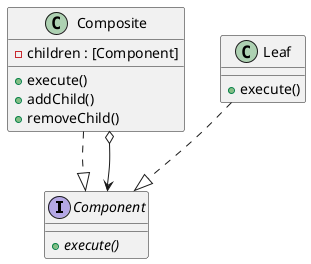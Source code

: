 @startuml

  interface Component{
    + {abstract} execute()
  }

  class Composite{
    - children : [Component]
    + execute()
    + addChild()
    + removeChild()
  }

  class Leaf{
    +execute()
  }

  Composite ..|> Component
  Leaf ..|> Component
  Composite o--> Component
@enduml

